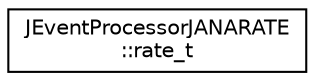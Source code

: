 digraph "Graphical Class Hierarchy"
{
  edge [fontname="Helvetica",fontsize="10",labelfontname="Helvetica",labelfontsize="10"];
  node [fontname="Helvetica",fontsize="10",shape=record];
  rankdir="LR";
  Node1 [label="JEventProcessorJANARATE\l::rate_t",height=0.2,width=0.4,color="black", fillcolor="white", style="filled",URL="$struct_j_event_processor_j_a_n_a_r_a_t_e_1_1rate__t.html"];
}
